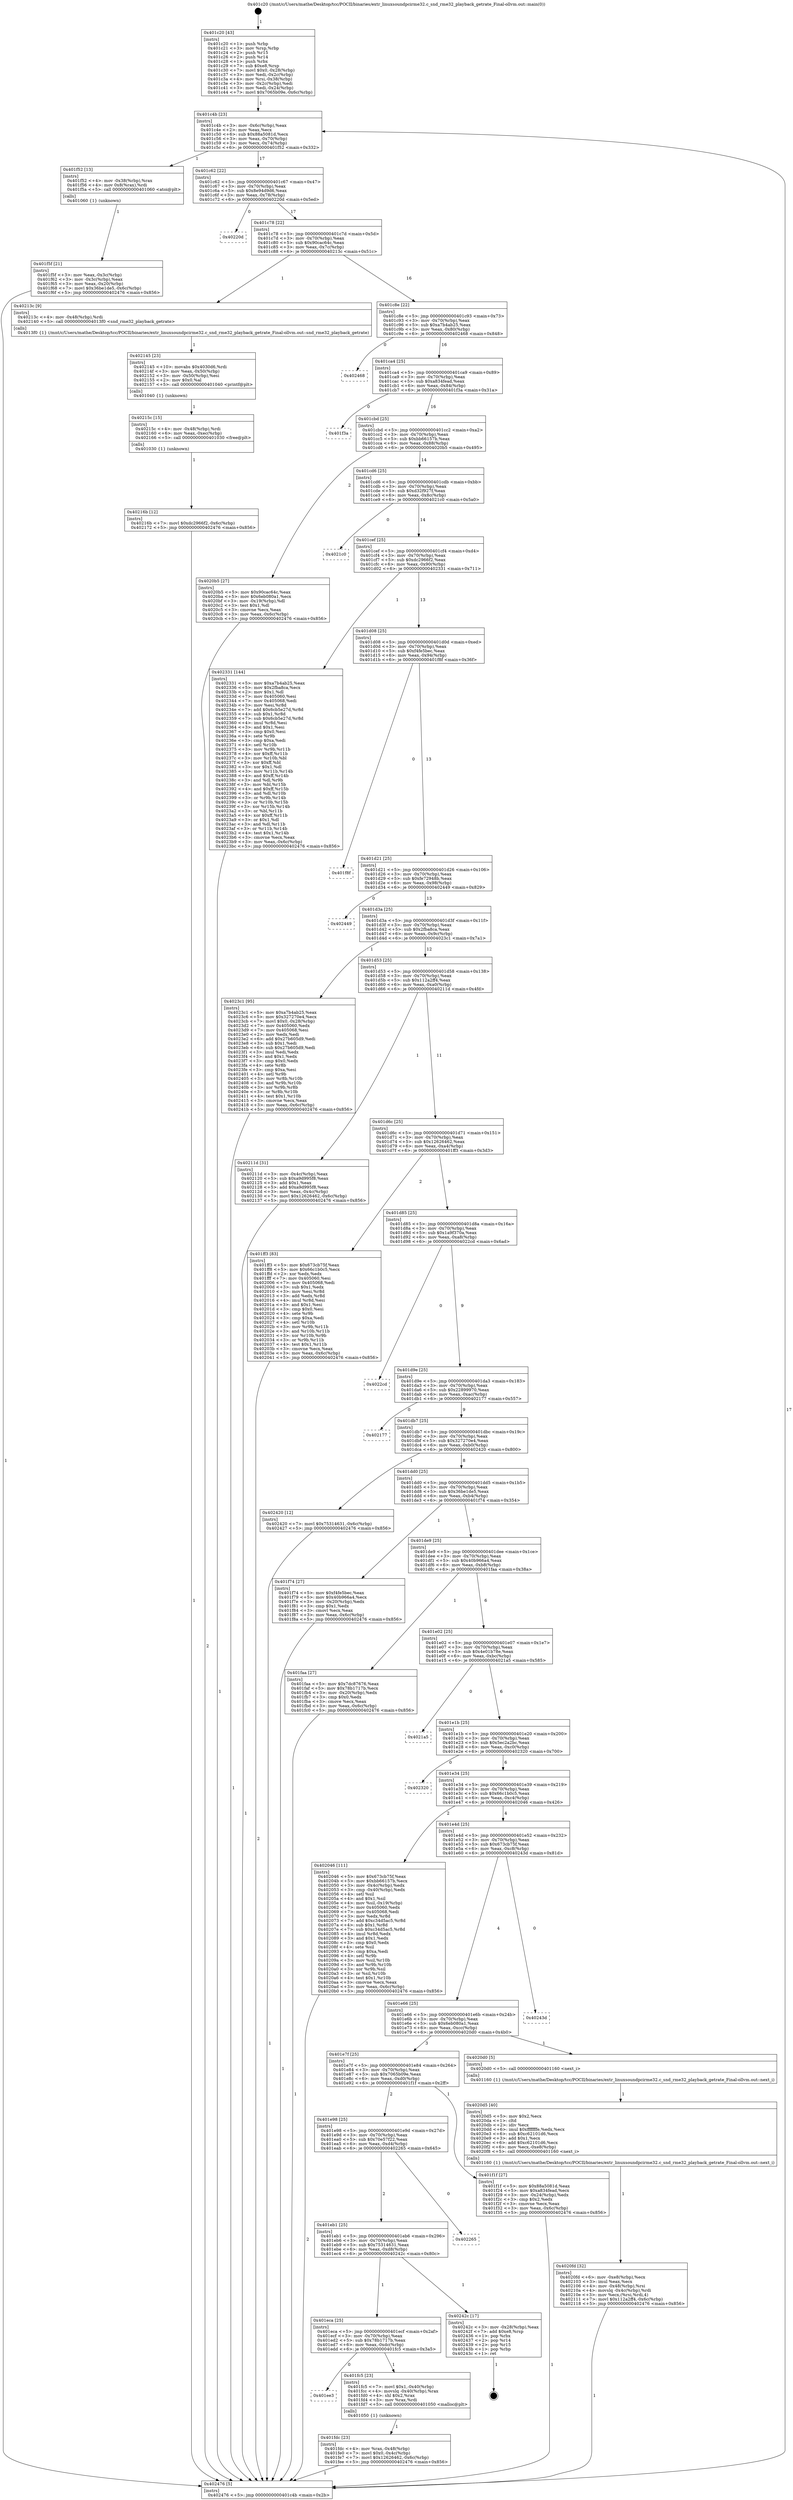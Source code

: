 digraph "0x401c20" {
  label = "0x401c20 (/mnt/c/Users/mathe/Desktop/tcc/POCII/binaries/extr_linuxsoundpcirme32.c_snd_rme32_playback_getrate_Final-ollvm.out::main(0))"
  labelloc = "t"
  node[shape=record]

  Entry [label="",width=0.3,height=0.3,shape=circle,fillcolor=black,style=filled]
  "0x401c4b" [label="{
     0x401c4b [23]\l
     | [instrs]\l
     &nbsp;&nbsp;0x401c4b \<+3\>: mov -0x6c(%rbp),%eax\l
     &nbsp;&nbsp;0x401c4e \<+2\>: mov %eax,%ecx\l
     &nbsp;&nbsp;0x401c50 \<+6\>: sub $0x88a5081d,%ecx\l
     &nbsp;&nbsp;0x401c56 \<+3\>: mov %eax,-0x70(%rbp)\l
     &nbsp;&nbsp;0x401c59 \<+3\>: mov %ecx,-0x74(%rbp)\l
     &nbsp;&nbsp;0x401c5c \<+6\>: je 0000000000401f52 \<main+0x332\>\l
  }"]
  "0x401f52" [label="{
     0x401f52 [13]\l
     | [instrs]\l
     &nbsp;&nbsp;0x401f52 \<+4\>: mov -0x38(%rbp),%rax\l
     &nbsp;&nbsp;0x401f56 \<+4\>: mov 0x8(%rax),%rdi\l
     &nbsp;&nbsp;0x401f5a \<+5\>: call 0000000000401060 \<atoi@plt\>\l
     | [calls]\l
     &nbsp;&nbsp;0x401060 \{1\} (unknown)\l
  }"]
  "0x401c62" [label="{
     0x401c62 [22]\l
     | [instrs]\l
     &nbsp;&nbsp;0x401c62 \<+5\>: jmp 0000000000401c67 \<main+0x47\>\l
     &nbsp;&nbsp;0x401c67 \<+3\>: mov -0x70(%rbp),%eax\l
     &nbsp;&nbsp;0x401c6a \<+5\>: sub $0x8e94d9d6,%eax\l
     &nbsp;&nbsp;0x401c6f \<+3\>: mov %eax,-0x78(%rbp)\l
     &nbsp;&nbsp;0x401c72 \<+6\>: je 000000000040220d \<main+0x5ed\>\l
  }"]
  Exit [label="",width=0.3,height=0.3,shape=circle,fillcolor=black,style=filled,peripheries=2]
  "0x40220d" [label="{
     0x40220d\l
  }", style=dashed]
  "0x401c78" [label="{
     0x401c78 [22]\l
     | [instrs]\l
     &nbsp;&nbsp;0x401c78 \<+5\>: jmp 0000000000401c7d \<main+0x5d\>\l
     &nbsp;&nbsp;0x401c7d \<+3\>: mov -0x70(%rbp),%eax\l
     &nbsp;&nbsp;0x401c80 \<+5\>: sub $0x90cac64c,%eax\l
     &nbsp;&nbsp;0x401c85 \<+3\>: mov %eax,-0x7c(%rbp)\l
     &nbsp;&nbsp;0x401c88 \<+6\>: je 000000000040213c \<main+0x51c\>\l
  }"]
  "0x40216b" [label="{
     0x40216b [12]\l
     | [instrs]\l
     &nbsp;&nbsp;0x40216b \<+7\>: movl $0xdc2966f2,-0x6c(%rbp)\l
     &nbsp;&nbsp;0x402172 \<+5\>: jmp 0000000000402476 \<main+0x856\>\l
  }"]
  "0x40213c" [label="{
     0x40213c [9]\l
     | [instrs]\l
     &nbsp;&nbsp;0x40213c \<+4\>: mov -0x48(%rbp),%rdi\l
     &nbsp;&nbsp;0x402140 \<+5\>: call 00000000004013f0 \<snd_rme32_playback_getrate\>\l
     | [calls]\l
     &nbsp;&nbsp;0x4013f0 \{1\} (/mnt/c/Users/mathe/Desktop/tcc/POCII/binaries/extr_linuxsoundpcirme32.c_snd_rme32_playback_getrate_Final-ollvm.out::snd_rme32_playback_getrate)\l
  }"]
  "0x401c8e" [label="{
     0x401c8e [22]\l
     | [instrs]\l
     &nbsp;&nbsp;0x401c8e \<+5\>: jmp 0000000000401c93 \<main+0x73\>\l
     &nbsp;&nbsp;0x401c93 \<+3\>: mov -0x70(%rbp),%eax\l
     &nbsp;&nbsp;0x401c96 \<+5\>: sub $0xa7b4ab25,%eax\l
     &nbsp;&nbsp;0x401c9b \<+3\>: mov %eax,-0x80(%rbp)\l
     &nbsp;&nbsp;0x401c9e \<+6\>: je 0000000000402468 \<main+0x848\>\l
  }"]
  "0x40215c" [label="{
     0x40215c [15]\l
     | [instrs]\l
     &nbsp;&nbsp;0x40215c \<+4\>: mov -0x48(%rbp),%rdi\l
     &nbsp;&nbsp;0x402160 \<+6\>: mov %eax,-0xec(%rbp)\l
     &nbsp;&nbsp;0x402166 \<+5\>: call 0000000000401030 \<free@plt\>\l
     | [calls]\l
     &nbsp;&nbsp;0x401030 \{1\} (unknown)\l
  }"]
  "0x402468" [label="{
     0x402468\l
  }", style=dashed]
  "0x401ca4" [label="{
     0x401ca4 [25]\l
     | [instrs]\l
     &nbsp;&nbsp;0x401ca4 \<+5\>: jmp 0000000000401ca9 \<main+0x89\>\l
     &nbsp;&nbsp;0x401ca9 \<+3\>: mov -0x70(%rbp),%eax\l
     &nbsp;&nbsp;0x401cac \<+5\>: sub $0xa834fead,%eax\l
     &nbsp;&nbsp;0x401cb1 \<+6\>: mov %eax,-0x84(%rbp)\l
     &nbsp;&nbsp;0x401cb7 \<+6\>: je 0000000000401f3a \<main+0x31a\>\l
  }"]
  "0x402145" [label="{
     0x402145 [23]\l
     | [instrs]\l
     &nbsp;&nbsp;0x402145 \<+10\>: movabs $0x4030d6,%rdi\l
     &nbsp;&nbsp;0x40214f \<+3\>: mov %eax,-0x50(%rbp)\l
     &nbsp;&nbsp;0x402152 \<+3\>: mov -0x50(%rbp),%esi\l
     &nbsp;&nbsp;0x402155 \<+2\>: mov $0x0,%al\l
     &nbsp;&nbsp;0x402157 \<+5\>: call 0000000000401040 \<printf@plt\>\l
     | [calls]\l
     &nbsp;&nbsp;0x401040 \{1\} (unknown)\l
  }"]
  "0x401f3a" [label="{
     0x401f3a\l
  }", style=dashed]
  "0x401cbd" [label="{
     0x401cbd [25]\l
     | [instrs]\l
     &nbsp;&nbsp;0x401cbd \<+5\>: jmp 0000000000401cc2 \<main+0xa2\>\l
     &nbsp;&nbsp;0x401cc2 \<+3\>: mov -0x70(%rbp),%eax\l
     &nbsp;&nbsp;0x401cc5 \<+5\>: sub $0xbb66157b,%eax\l
     &nbsp;&nbsp;0x401cca \<+6\>: mov %eax,-0x88(%rbp)\l
     &nbsp;&nbsp;0x401cd0 \<+6\>: je 00000000004020b5 \<main+0x495\>\l
  }"]
  "0x4020fd" [label="{
     0x4020fd [32]\l
     | [instrs]\l
     &nbsp;&nbsp;0x4020fd \<+6\>: mov -0xe8(%rbp),%ecx\l
     &nbsp;&nbsp;0x402103 \<+3\>: imul %eax,%ecx\l
     &nbsp;&nbsp;0x402106 \<+4\>: mov -0x48(%rbp),%rsi\l
     &nbsp;&nbsp;0x40210a \<+4\>: movslq -0x4c(%rbp),%rdi\l
     &nbsp;&nbsp;0x40210e \<+3\>: mov %ecx,(%rsi,%rdi,4)\l
     &nbsp;&nbsp;0x402111 \<+7\>: movl $0x112a2ff4,-0x6c(%rbp)\l
     &nbsp;&nbsp;0x402118 \<+5\>: jmp 0000000000402476 \<main+0x856\>\l
  }"]
  "0x4020b5" [label="{
     0x4020b5 [27]\l
     | [instrs]\l
     &nbsp;&nbsp;0x4020b5 \<+5\>: mov $0x90cac64c,%eax\l
     &nbsp;&nbsp;0x4020ba \<+5\>: mov $0x6eb080a1,%ecx\l
     &nbsp;&nbsp;0x4020bf \<+3\>: mov -0x19(%rbp),%dl\l
     &nbsp;&nbsp;0x4020c2 \<+3\>: test $0x1,%dl\l
     &nbsp;&nbsp;0x4020c5 \<+3\>: cmovne %ecx,%eax\l
     &nbsp;&nbsp;0x4020c8 \<+3\>: mov %eax,-0x6c(%rbp)\l
     &nbsp;&nbsp;0x4020cb \<+5\>: jmp 0000000000402476 \<main+0x856\>\l
  }"]
  "0x401cd6" [label="{
     0x401cd6 [25]\l
     | [instrs]\l
     &nbsp;&nbsp;0x401cd6 \<+5\>: jmp 0000000000401cdb \<main+0xbb\>\l
     &nbsp;&nbsp;0x401cdb \<+3\>: mov -0x70(%rbp),%eax\l
     &nbsp;&nbsp;0x401cde \<+5\>: sub $0xd32f927f,%eax\l
     &nbsp;&nbsp;0x401ce3 \<+6\>: mov %eax,-0x8c(%rbp)\l
     &nbsp;&nbsp;0x401ce9 \<+6\>: je 00000000004021c0 \<main+0x5a0\>\l
  }"]
  "0x4020d5" [label="{
     0x4020d5 [40]\l
     | [instrs]\l
     &nbsp;&nbsp;0x4020d5 \<+5\>: mov $0x2,%ecx\l
     &nbsp;&nbsp;0x4020da \<+1\>: cltd\l
     &nbsp;&nbsp;0x4020db \<+2\>: idiv %ecx\l
     &nbsp;&nbsp;0x4020dd \<+6\>: imul $0xfffffffe,%edx,%ecx\l
     &nbsp;&nbsp;0x4020e3 \<+6\>: sub $0xc62101d6,%ecx\l
     &nbsp;&nbsp;0x4020e9 \<+3\>: add $0x1,%ecx\l
     &nbsp;&nbsp;0x4020ec \<+6\>: add $0xc62101d6,%ecx\l
     &nbsp;&nbsp;0x4020f2 \<+6\>: mov %ecx,-0xe8(%rbp)\l
     &nbsp;&nbsp;0x4020f8 \<+5\>: call 0000000000401160 \<next_i\>\l
     | [calls]\l
     &nbsp;&nbsp;0x401160 \{1\} (/mnt/c/Users/mathe/Desktop/tcc/POCII/binaries/extr_linuxsoundpcirme32.c_snd_rme32_playback_getrate_Final-ollvm.out::next_i)\l
  }"]
  "0x4021c0" [label="{
     0x4021c0\l
  }", style=dashed]
  "0x401cef" [label="{
     0x401cef [25]\l
     | [instrs]\l
     &nbsp;&nbsp;0x401cef \<+5\>: jmp 0000000000401cf4 \<main+0xd4\>\l
     &nbsp;&nbsp;0x401cf4 \<+3\>: mov -0x70(%rbp),%eax\l
     &nbsp;&nbsp;0x401cf7 \<+5\>: sub $0xdc2966f2,%eax\l
     &nbsp;&nbsp;0x401cfc \<+6\>: mov %eax,-0x90(%rbp)\l
     &nbsp;&nbsp;0x401d02 \<+6\>: je 0000000000402331 \<main+0x711\>\l
  }"]
  "0x401fdc" [label="{
     0x401fdc [23]\l
     | [instrs]\l
     &nbsp;&nbsp;0x401fdc \<+4\>: mov %rax,-0x48(%rbp)\l
     &nbsp;&nbsp;0x401fe0 \<+7\>: movl $0x0,-0x4c(%rbp)\l
     &nbsp;&nbsp;0x401fe7 \<+7\>: movl $0x12626462,-0x6c(%rbp)\l
     &nbsp;&nbsp;0x401fee \<+5\>: jmp 0000000000402476 \<main+0x856\>\l
  }"]
  "0x402331" [label="{
     0x402331 [144]\l
     | [instrs]\l
     &nbsp;&nbsp;0x402331 \<+5\>: mov $0xa7b4ab25,%eax\l
     &nbsp;&nbsp;0x402336 \<+5\>: mov $0x2fba8ca,%ecx\l
     &nbsp;&nbsp;0x40233b \<+2\>: mov $0x1,%dl\l
     &nbsp;&nbsp;0x40233d \<+7\>: mov 0x405060,%esi\l
     &nbsp;&nbsp;0x402344 \<+7\>: mov 0x405068,%edi\l
     &nbsp;&nbsp;0x40234b \<+3\>: mov %esi,%r8d\l
     &nbsp;&nbsp;0x40234e \<+7\>: add $0x6cb5e27d,%r8d\l
     &nbsp;&nbsp;0x402355 \<+4\>: sub $0x1,%r8d\l
     &nbsp;&nbsp;0x402359 \<+7\>: sub $0x6cb5e27d,%r8d\l
     &nbsp;&nbsp;0x402360 \<+4\>: imul %r8d,%esi\l
     &nbsp;&nbsp;0x402364 \<+3\>: and $0x1,%esi\l
     &nbsp;&nbsp;0x402367 \<+3\>: cmp $0x0,%esi\l
     &nbsp;&nbsp;0x40236a \<+4\>: sete %r9b\l
     &nbsp;&nbsp;0x40236e \<+3\>: cmp $0xa,%edi\l
     &nbsp;&nbsp;0x402371 \<+4\>: setl %r10b\l
     &nbsp;&nbsp;0x402375 \<+3\>: mov %r9b,%r11b\l
     &nbsp;&nbsp;0x402378 \<+4\>: xor $0xff,%r11b\l
     &nbsp;&nbsp;0x40237c \<+3\>: mov %r10b,%bl\l
     &nbsp;&nbsp;0x40237f \<+3\>: xor $0xff,%bl\l
     &nbsp;&nbsp;0x402382 \<+3\>: xor $0x1,%dl\l
     &nbsp;&nbsp;0x402385 \<+3\>: mov %r11b,%r14b\l
     &nbsp;&nbsp;0x402388 \<+4\>: and $0xff,%r14b\l
     &nbsp;&nbsp;0x40238c \<+3\>: and %dl,%r9b\l
     &nbsp;&nbsp;0x40238f \<+3\>: mov %bl,%r15b\l
     &nbsp;&nbsp;0x402392 \<+4\>: and $0xff,%r15b\l
     &nbsp;&nbsp;0x402396 \<+3\>: and %dl,%r10b\l
     &nbsp;&nbsp;0x402399 \<+3\>: or %r9b,%r14b\l
     &nbsp;&nbsp;0x40239c \<+3\>: or %r10b,%r15b\l
     &nbsp;&nbsp;0x40239f \<+3\>: xor %r15b,%r14b\l
     &nbsp;&nbsp;0x4023a2 \<+3\>: or %bl,%r11b\l
     &nbsp;&nbsp;0x4023a5 \<+4\>: xor $0xff,%r11b\l
     &nbsp;&nbsp;0x4023a9 \<+3\>: or $0x1,%dl\l
     &nbsp;&nbsp;0x4023ac \<+3\>: and %dl,%r11b\l
     &nbsp;&nbsp;0x4023af \<+3\>: or %r11b,%r14b\l
     &nbsp;&nbsp;0x4023b2 \<+4\>: test $0x1,%r14b\l
     &nbsp;&nbsp;0x4023b6 \<+3\>: cmovne %ecx,%eax\l
     &nbsp;&nbsp;0x4023b9 \<+3\>: mov %eax,-0x6c(%rbp)\l
     &nbsp;&nbsp;0x4023bc \<+5\>: jmp 0000000000402476 \<main+0x856\>\l
  }"]
  "0x401d08" [label="{
     0x401d08 [25]\l
     | [instrs]\l
     &nbsp;&nbsp;0x401d08 \<+5\>: jmp 0000000000401d0d \<main+0xed\>\l
     &nbsp;&nbsp;0x401d0d \<+3\>: mov -0x70(%rbp),%eax\l
     &nbsp;&nbsp;0x401d10 \<+5\>: sub $0xf4fe5bec,%eax\l
     &nbsp;&nbsp;0x401d15 \<+6\>: mov %eax,-0x94(%rbp)\l
     &nbsp;&nbsp;0x401d1b \<+6\>: je 0000000000401f8f \<main+0x36f\>\l
  }"]
  "0x401ee3" [label="{
     0x401ee3\l
  }", style=dashed]
  "0x401f8f" [label="{
     0x401f8f\l
  }", style=dashed]
  "0x401d21" [label="{
     0x401d21 [25]\l
     | [instrs]\l
     &nbsp;&nbsp;0x401d21 \<+5\>: jmp 0000000000401d26 \<main+0x106\>\l
     &nbsp;&nbsp;0x401d26 \<+3\>: mov -0x70(%rbp),%eax\l
     &nbsp;&nbsp;0x401d29 \<+5\>: sub $0xfe72948b,%eax\l
     &nbsp;&nbsp;0x401d2e \<+6\>: mov %eax,-0x98(%rbp)\l
     &nbsp;&nbsp;0x401d34 \<+6\>: je 0000000000402449 \<main+0x829\>\l
  }"]
  "0x401fc5" [label="{
     0x401fc5 [23]\l
     | [instrs]\l
     &nbsp;&nbsp;0x401fc5 \<+7\>: movl $0x1,-0x40(%rbp)\l
     &nbsp;&nbsp;0x401fcc \<+4\>: movslq -0x40(%rbp),%rax\l
     &nbsp;&nbsp;0x401fd0 \<+4\>: shl $0x2,%rax\l
     &nbsp;&nbsp;0x401fd4 \<+3\>: mov %rax,%rdi\l
     &nbsp;&nbsp;0x401fd7 \<+5\>: call 0000000000401050 \<malloc@plt\>\l
     | [calls]\l
     &nbsp;&nbsp;0x401050 \{1\} (unknown)\l
  }"]
  "0x402449" [label="{
     0x402449\l
  }", style=dashed]
  "0x401d3a" [label="{
     0x401d3a [25]\l
     | [instrs]\l
     &nbsp;&nbsp;0x401d3a \<+5\>: jmp 0000000000401d3f \<main+0x11f\>\l
     &nbsp;&nbsp;0x401d3f \<+3\>: mov -0x70(%rbp),%eax\l
     &nbsp;&nbsp;0x401d42 \<+5\>: sub $0x2fba8ca,%eax\l
     &nbsp;&nbsp;0x401d47 \<+6\>: mov %eax,-0x9c(%rbp)\l
     &nbsp;&nbsp;0x401d4d \<+6\>: je 00000000004023c1 \<main+0x7a1\>\l
  }"]
  "0x401eca" [label="{
     0x401eca [25]\l
     | [instrs]\l
     &nbsp;&nbsp;0x401eca \<+5\>: jmp 0000000000401ecf \<main+0x2af\>\l
     &nbsp;&nbsp;0x401ecf \<+3\>: mov -0x70(%rbp),%eax\l
     &nbsp;&nbsp;0x401ed2 \<+5\>: sub $0x78b1717b,%eax\l
     &nbsp;&nbsp;0x401ed7 \<+6\>: mov %eax,-0xdc(%rbp)\l
     &nbsp;&nbsp;0x401edd \<+6\>: je 0000000000401fc5 \<main+0x3a5\>\l
  }"]
  "0x4023c1" [label="{
     0x4023c1 [95]\l
     | [instrs]\l
     &nbsp;&nbsp;0x4023c1 \<+5\>: mov $0xa7b4ab25,%eax\l
     &nbsp;&nbsp;0x4023c6 \<+5\>: mov $0x327270e4,%ecx\l
     &nbsp;&nbsp;0x4023cb \<+7\>: movl $0x0,-0x28(%rbp)\l
     &nbsp;&nbsp;0x4023d2 \<+7\>: mov 0x405060,%edx\l
     &nbsp;&nbsp;0x4023d9 \<+7\>: mov 0x405068,%esi\l
     &nbsp;&nbsp;0x4023e0 \<+2\>: mov %edx,%edi\l
     &nbsp;&nbsp;0x4023e2 \<+6\>: add $0x27b605d9,%edi\l
     &nbsp;&nbsp;0x4023e8 \<+3\>: sub $0x1,%edi\l
     &nbsp;&nbsp;0x4023eb \<+6\>: sub $0x27b605d9,%edi\l
     &nbsp;&nbsp;0x4023f1 \<+3\>: imul %edi,%edx\l
     &nbsp;&nbsp;0x4023f4 \<+3\>: and $0x1,%edx\l
     &nbsp;&nbsp;0x4023f7 \<+3\>: cmp $0x0,%edx\l
     &nbsp;&nbsp;0x4023fa \<+4\>: sete %r8b\l
     &nbsp;&nbsp;0x4023fe \<+3\>: cmp $0xa,%esi\l
     &nbsp;&nbsp;0x402401 \<+4\>: setl %r9b\l
     &nbsp;&nbsp;0x402405 \<+3\>: mov %r8b,%r10b\l
     &nbsp;&nbsp;0x402408 \<+3\>: and %r9b,%r10b\l
     &nbsp;&nbsp;0x40240b \<+3\>: xor %r9b,%r8b\l
     &nbsp;&nbsp;0x40240e \<+3\>: or %r8b,%r10b\l
     &nbsp;&nbsp;0x402411 \<+4\>: test $0x1,%r10b\l
     &nbsp;&nbsp;0x402415 \<+3\>: cmovne %ecx,%eax\l
     &nbsp;&nbsp;0x402418 \<+3\>: mov %eax,-0x6c(%rbp)\l
     &nbsp;&nbsp;0x40241b \<+5\>: jmp 0000000000402476 \<main+0x856\>\l
  }"]
  "0x401d53" [label="{
     0x401d53 [25]\l
     | [instrs]\l
     &nbsp;&nbsp;0x401d53 \<+5\>: jmp 0000000000401d58 \<main+0x138\>\l
     &nbsp;&nbsp;0x401d58 \<+3\>: mov -0x70(%rbp),%eax\l
     &nbsp;&nbsp;0x401d5b \<+5\>: sub $0x112a2ff4,%eax\l
     &nbsp;&nbsp;0x401d60 \<+6\>: mov %eax,-0xa0(%rbp)\l
     &nbsp;&nbsp;0x401d66 \<+6\>: je 000000000040211d \<main+0x4fd\>\l
  }"]
  "0x40242c" [label="{
     0x40242c [17]\l
     | [instrs]\l
     &nbsp;&nbsp;0x40242c \<+3\>: mov -0x28(%rbp),%eax\l
     &nbsp;&nbsp;0x40242f \<+7\>: add $0xe8,%rsp\l
     &nbsp;&nbsp;0x402436 \<+1\>: pop %rbx\l
     &nbsp;&nbsp;0x402437 \<+2\>: pop %r14\l
     &nbsp;&nbsp;0x402439 \<+2\>: pop %r15\l
     &nbsp;&nbsp;0x40243b \<+1\>: pop %rbp\l
     &nbsp;&nbsp;0x40243c \<+1\>: ret\l
  }"]
  "0x40211d" [label="{
     0x40211d [31]\l
     | [instrs]\l
     &nbsp;&nbsp;0x40211d \<+3\>: mov -0x4c(%rbp),%eax\l
     &nbsp;&nbsp;0x402120 \<+5\>: sub $0xa9d995f8,%eax\l
     &nbsp;&nbsp;0x402125 \<+3\>: add $0x1,%eax\l
     &nbsp;&nbsp;0x402128 \<+5\>: add $0xa9d995f8,%eax\l
     &nbsp;&nbsp;0x40212d \<+3\>: mov %eax,-0x4c(%rbp)\l
     &nbsp;&nbsp;0x402130 \<+7\>: movl $0x12626462,-0x6c(%rbp)\l
     &nbsp;&nbsp;0x402137 \<+5\>: jmp 0000000000402476 \<main+0x856\>\l
  }"]
  "0x401d6c" [label="{
     0x401d6c [25]\l
     | [instrs]\l
     &nbsp;&nbsp;0x401d6c \<+5\>: jmp 0000000000401d71 \<main+0x151\>\l
     &nbsp;&nbsp;0x401d71 \<+3\>: mov -0x70(%rbp),%eax\l
     &nbsp;&nbsp;0x401d74 \<+5\>: sub $0x12626462,%eax\l
     &nbsp;&nbsp;0x401d79 \<+6\>: mov %eax,-0xa4(%rbp)\l
     &nbsp;&nbsp;0x401d7f \<+6\>: je 0000000000401ff3 \<main+0x3d3\>\l
  }"]
  "0x401eb1" [label="{
     0x401eb1 [25]\l
     | [instrs]\l
     &nbsp;&nbsp;0x401eb1 \<+5\>: jmp 0000000000401eb6 \<main+0x296\>\l
     &nbsp;&nbsp;0x401eb6 \<+3\>: mov -0x70(%rbp),%eax\l
     &nbsp;&nbsp;0x401eb9 \<+5\>: sub $0x75314631,%eax\l
     &nbsp;&nbsp;0x401ebe \<+6\>: mov %eax,-0xd8(%rbp)\l
     &nbsp;&nbsp;0x401ec4 \<+6\>: je 000000000040242c \<main+0x80c\>\l
  }"]
  "0x401ff3" [label="{
     0x401ff3 [83]\l
     | [instrs]\l
     &nbsp;&nbsp;0x401ff3 \<+5\>: mov $0x673cb75f,%eax\l
     &nbsp;&nbsp;0x401ff8 \<+5\>: mov $0x66c1b0c5,%ecx\l
     &nbsp;&nbsp;0x401ffd \<+2\>: xor %edx,%edx\l
     &nbsp;&nbsp;0x401fff \<+7\>: mov 0x405060,%esi\l
     &nbsp;&nbsp;0x402006 \<+7\>: mov 0x405068,%edi\l
     &nbsp;&nbsp;0x40200d \<+3\>: sub $0x1,%edx\l
     &nbsp;&nbsp;0x402010 \<+3\>: mov %esi,%r8d\l
     &nbsp;&nbsp;0x402013 \<+3\>: add %edx,%r8d\l
     &nbsp;&nbsp;0x402016 \<+4\>: imul %r8d,%esi\l
     &nbsp;&nbsp;0x40201a \<+3\>: and $0x1,%esi\l
     &nbsp;&nbsp;0x40201d \<+3\>: cmp $0x0,%esi\l
     &nbsp;&nbsp;0x402020 \<+4\>: sete %r9b\l
     &nbsp;&nbsp;0x402024 \<+3\>: cmp $0xa,%edi\l
     &nbsp;&nbsp;0x402027 \<+4\>: setl %r10b\l
     &nbsp;&nbsp;0x40202b \<+3\>: mov %r9b,%r11b\l
     &nbsp;&nbsp;0x40202e \<+3\>: and %r10b,%r11b\l
     &nbsp;&nbsp;0x402031 \<+3\>: xor %r10b,%r9b\l
     &nbsp;&nbsp;0x402034 \<+3\>: or %r9b,%r11b\l
     &nbsp;&nbsp;0x402037 \<+4\>: test $0x1,%r11b\l
     &nbsp;&nbsp;0x40203b \<+3\>: cmovne %ecx,%eax\l
     &nbsp;&nbsp;0x40203e \<+3\>: mov %eax,-0x6c(%rbp)\l
     &nbsp;&nbsp;0x402041 \<+5\>: jmp 0000000000402476 \<main+0x856\>\l
  }"]
  "0x401d85" [label="{
     0x401d85 [25]\l
     | [instrs]\l
     &nbsp;&nbsp;0x401d85 \<+5\>: jmp 0000000000401d8a \<main+0x16a\>\l
     &nbsp;&nbsp;0x401d8a \<+3\>: mov -0x70(%rbp),%eax\l
     &nbsp;&nbsp;0x401d8d \<+5\>: sub $0x1a9f370a,%eax\l
     &nbsp;&nbsp;0x401d92 \<+6\>: mov %eax,-0xa8(%rbp)\l
     &nbsp;&nbsp;0x401d98 \<+6\>: je 00000000004022cd \<main+0x6ad\>\l
  }"]
  "0x402265" [label="{
     0x402265\l
  }", style=dashed]
  "0x4022cd" [label="{
     0x4022cd\l
  }", style=dashed]
  "0x401d9e" [label="{
     0x401d9e [25]\l
     | [instrs]\l
     &nbsp;&nbsp;0x401d9e \<+5\>: jmp 0000000000401da3 \<main+0x183\>\l
     &nbsp;&nbsp;0x401da3 \<+3\>: mov -0x70(%rbp),%eax\l
     &nbsp;&nbsp;0x401da6 \<+5\>: sub $0x22899970,%eax\l
     &nbsp;&nbsp;0x401dab \<+6\>: mov %eax,-0xac(%rbp)\l
     &nbsp;&nbsp;0x401db1 \<+6\>: je 0000000000402177 \<main+0x557\>\l
  }"]
  "0x401f5f" [label="{
     0x401f5f [21]\l
     | [instrs]\l
     &nbsp;&nbsp;0x401f5f \<+3\>: mov %eax,-0x3c(%rbp)\l
     &nbsp;&nbsp;0x401f62 \<+3\>: mov -0x3c(%rbp),%eax\l
     &nbsp;&nbsp;0x401f65 \<+3\>: mov %eax,-0x20(%rbp)\l
     &nbsp;&nbsp;0x401f68 \<+7\>: movl $0x36be1de5,-0x6c(%rbp)\l
     &nbsp;&nbsp;0x401f6f \<+5\>: jmp 0000000000402476 \<main+0x856\>\l
  }"]
  "0x402177" [label="{
     0x402177\l
  }", style=dashed]
  "0x401db7" [label="{
     0x401db7 [25]\l
     | [instrs]\l
     &nbsp;&nbsp;0x401db7 \<+5\>: jmp 0000000000401dbc \<main+0x19c\>\l
     &nbsp;&nbsp;0x401dbc \<+3\>: mov -0x70(%rbp),%eax\l
     &nbsp;&nbsp;0x401dbf \<+5\>: sub $0x327270e4,%eax\l
     &nbsp;&nbsp;0x401dc4 \<+6\>: mov %eax,-0xb0(%rbp)\l
     &nbsp;&nbsp;0x401dca \<+6\>: je 0000000000402420 \<main+0x800\>\l
  }"]
  "0x401c20" [label="{
     0x401c20 [43]\l
     | [instrs]\l
     &nbsp;&nbsp;0x401c20 \<+1\>: push %rbp\l
     &nbsp;&nbsp;0x401c21 \<+3\>: mov %rsp,%rbp\l
     &nbsp;&nbsp;0x401c24 \<+2\>: push %r15\l
     &nbsp;&nbsp;0x401c26 \<+2\>: push %r14\l
     &nbsp;&nbsp;0x401c28 \<+1\>: push %rbx\l
     &nbsp;&nbsp;0x401c29 \<+7\>: sub $0xe8,%rsp\l
     &nbsp;&nbsp;0x401c30 \<+7\>: movl $0x0,-0x28(%rbp)\l
     &nbsp;&nbsp;0x401c37 \<+3\>: mov %edi,-0x2c(%rbp)\l
     &nbsp;&nbsp;0x401c3a \<+4\>: mov %rsi,-0x38(%rbp)\l
     &nbsp;&nbsp;0x401c3e \<+3\>: mov -0x2c(%rbp),%edi\l
     &nbsp;&nbsp;0x401c41 \<+3\>: mov %edi,-0x24(%rbp)\l
     &nbsp;&nbsp;0x401c44 \<+7\>: movl $0x7065b09e,-0x6c(%rbp)\l
  }"]
  "0x402420" [label="{
     0x402420 [12]\l
     | [instrs]\l
     &nbsp;&nbsp;0x402420 \<+7\>: movl $0x75314631,-0x6c(%rbp)\l
     &nbsp;&nbsp;0x402427 \<+5\>: jmp 0000000000402476 \<main+0x856\>\l
  }"]
  "0x401dd0" [label="{
     0x401dd0 [25]\l
     | [instrs]\l
     &nbsp;&nbsp;0x401dd0 \<+5\>: jmp 0000000000401dd5 \<main+0x1b5\>\l
     &nbsp;&nbsp;0x401dd5 \<+3\>: mov -0x70(%rbp),%eax\l
     &nbsp;&nbsp;0x401dd8 \<+5\>: sub $0x36be1de5,%eax\l
     &nbsp;&nbsp;0x401ddd \<+6\>: mov %eax,-0xb4(%rbp)\l
     &nbsp;&nbsp;0x401de3 \<+6\>: je 0000000000401f74 \<main+0x354\>\l
  }"]
  "0x402476" [label="{
     0x402476 [5]\l
     | [instrs]\l
     &nbsp;&nbsp;0x402476 \<+5\>: jmp 0000000000401c4b \<main+0x2b\>\l
  }"]
  "0x401f74" [label="{
     0x401f74 [27]\l
     | [instrs]\l
     &nbsp;&nbsp;0x401f74 \<+5\>: mov $0xf4fe5bec,%eax\l
     &nbsp;&nbsp;0x401f79 \<+5\>: mov $0x40b966a4,%ecx\l
     &nbsp;&nbsp;0x401f7e \<+3\>: mov -0x20(%rbp),%edx\l
     &nbsp;&nbsp;0x401f81 \<+3\>: cmp $0x1,%edx\l
     &nbsp;&nbsp;0x401f84 \<+3\>: cmovl %ecx,%eax\l
     &nbsp;&nbsp;0x401f87 \<+3\>: mov %eax,-0x6c(%rbp)\l
     &nbsp;&nbsp;0x401f8a \<+5\>: jmp 0000000000402476 \<main+0x856\>\l
  }"]
  "0x401de9" [label="{
     0x401de9 [25]\l
     | [instrs]\l
     &nbsp;&nbsp;0x401de9 \<+5\>: jmp 0000000000401dee \<main+0x1ce\>\l
     &nbsp;&nbsp;0x401dee \<+3\>: mov -0x70(%rbp),%eax\l
     &nbsp;&nbsp;0x401df1 \<+5\>: sub $0x40b966a4,%eax\l
     &nbsp;&nbsp;0x401df6 \<+6\>: mov %eax,-0xb8(%rbp)\l
     &nbsp;&nbsp;0x401dfc \<+6\>: je 0000000000401faa \<main+0x38a\>\l
  }"]
  "0x401e98" [label="{
     0x401e98 [25]\l
     | [instrs]\l
     &nbsp;&nbsp;0x401e98 \<+5\>: jmp 0000000000401e9d \<main+0x27d\>\l
     &nbsp;&nbsp;0x401e9d \<+3\>: mov -0x70(%rbp),%eax\l
     &nbsp;&nbsp;0x401ea0 \<+5\>: sub $0x70e57f22,%eax\l
     &nbsp;&nbsp;0x401ea5 \<+6\>: mov %eax,-0xd4(%rbp)\l
     &nbsp;&nbsp;0x401eab \<+6\>: je 0000000000402265 \<main+0x645\>\l
  }"]
  "0x401faa" [label="{
     0x401faa [27]\l
     | [instrs]\l
     &nbsp;&nbsp;0x401faa \<+5\>: mov $0x7dc87676,%eax\l
     &nbsp;&nbsp;0x401faf \<+5\>: mov $0x78b1717b,%ecx\l
     &nbsp;&nbsp;0x401fb4 \<+3\>: mov -0x20(%rbp),%edx\l
     &nbsp;&nbsp;0x401fb7 \<+3\>: cmp $0x0,%edx\l
     &nbsp;&nbsp;0x401fba \<+3\>: cmove %ecx,%eax\l
     &nbsp;&nbsp;0x401fbd \<+3\>: mov %eax,-0x6c(%rbp)\l
     &nbsp;&nbsp;0x401fc0 \<+5\>: jmp 0000000000402476 \<main+0x856\>\l
  }"]
  "0x401e02" [label="{
     0x401e02 [25]\l
     | [instrs]\l
     &nbsp;&nbsp;0x401e02 \<+5\>: jmp 0000000000401e07 \<main+0x1e7\>\l
     &nbsp;&nbsp;0x401e07 \<+3\>: mov -0x70(%rbp),%eax\l
     &nbsp;&nbsp;0x401e0a \<+5\>: sub $0x4e01b78e,%eax\l
     &nbsp;&nbsp;0x401e0f \<+6\>: mov %eax,-0xbc(%rbp)\l
     &nbsp;&nbsp;0x401e15 \<+6\>: je 00000000004021a5 \<main+0x585\>\l
  }"]
  "0x401f1f" [label="{
     0x401f1f [27]\l
     | [instrs]\l
     &nbsp;&nbsp;0x401f1f \<+5\>: mov $0x88a5081d,%eax\l
     &nbsp;&nbsp;0x401f24 \<+5\>: mov $0xa834fead,%ecx\l
     &nbsp;&nbsp;0x401f29 \<+3\>: mov -0x24(%rbp),%edx\l
     &nbsp;&nbsp;0x401f2c \<+3\>: cmp $0x2,%edx\l
     &nbsp;&nbsp;0x401f2f \<+3\>: cmovne %ecx,%eax\l
     &nbsp;&nbsp;0x401f32 \<+3\>: mov %eax,-0x6c(%rbp)\l
     &nbsp;&nbsp;0x401f35 \<+5\>: jmp 0000000000402476 \<main+0x856\>\l
  }"]
  "0x4021a5" [label="{
     0x4021a5\l
  }", style=dashed]
  "0x401e1b" [label="{
     0x401e1b [25]\l
     | [instrs]\l
     &nbsp;&nbsp;0x401e1b \<+5\>: jmp 0000000000401e20 \<main+0x200\>\l
     &nbsp;&nbsp;0x401e20 \<+3\>: mov -0x70(%rbp),%eax\l
     &nbsp;&nbsp;0x401e23 \<+5\>: sub $0x5ec2a2bc,%eax\l
     &nbsp;&nbsp;0x401e28 \<+6\>: mov %eax,-0xc0(%rbp)\l
     &nbsp;&nbsp;0x401e2e \<+6\>: je 0000000000402320 \<main+0x700\>\l
  }"]
  "0x401e7f" [label="{
     0x401e7f [25]\l
     | [instrs]\l
     &nbsp;&nbsp;0x401e7f \<+5\>: jmp 0000000000401e84 \<main+0x264\>\l
     &nbsp;&nbsp;0x401e84 \<+3\>: mov -0x70(%rbp),%eax\l
     &nbsp;&nbsp;0x401e87 \<+5\>: sub $0x7065b09e,%eax\l
     &nbsp;&nbsp;0x401e8c \<+6\>: mov %eax,-0xd0(%rbp)\l
     &nbsp;&nbsp;0x401e92 \<+6\>: je 0000000000401f1f \<main+0x2ff\>\l
  }"]
  "0x402320" [label="{
     0x402320\l
  }", style=dashed]
  "0x401e34" [label="{
     0x401e34 [25]\l
     | [instrs]\l
     &nbsp;&nbsp;0x401e34 \<+5\>: jmp 0000000000401e39 \<main+0x219\>\l
     &nbsp;&nbsp;0x401e39 \<+3\>: mov -0x70(%rbp),%eax\l
     &nbsp;&nbsp;0x401e3c \<+5\>: sub $0x66c1b0c5,%eax\l
     &nbsp;&nbsp;0x401e41 \<+6\>: mov %eax,-0xc4(%rbp)\l
     &nbsp;&nbsp;0x401e47 \<+6\>: je 0000000000402046 \<main+0x426\>\l
  }"]
  "0x4020d0" [label="{
     0x4020d0 [5]\l
     | [instrs]\l
     &nbsp;&nbsp;0x4020d0 \<+5\>: call 0000000000401160 \<next_i\>\l
     | [calls]\l
     &nbsp;&nbsp;0x401160 \{1\} (/mnt/c/Users/mathe/Desktop/tcc/POCII/binaries/extr_linuxsoundpcirme32.c_snd_rme32_playback_getrate_Final-ollvm.out::next_i)\l
  }"]
  "0x402046" [label="{
     0x402046 [111]\l
     | [instrs]\l
     &nbsp;&nbsp;0x402046 \<+5\>: mov $0x673cb75f,%eax\l
     &nbsp;&nbsp;0x40204b \<+5\>: mov $0xbb66157b,%ecx\l
     &nbsp;&nbsp;0x402050 \<+3\>: mov -0x4c(%rbp),%edx\l
     &nbsp;&nbsp;0x402053 \<+3\>: cmp -0x40(%rbp),%edx\l
     &nbsp;&nbsp;0x402056 \<+4\>: setl %sil\l
     &nbsp;&nbsp;0x40205a \<+4\>: and $0x1,%sil\l
     &nbsp;&nbsp;0x40205e \<+4\>: mov %sil,-0x19(%rbp)\l
     &nbsp;&nbsp;0x402062 \<+7\>: mov 0x405060,%edx\l
     &nbsp;&nbsp;0x402069 \<+7\>: mov 0x405068,%edi\l
     &nbsp;&nbsp;0x402070 \<+3\>: mov %edx,%r8d\l
     &nbsp;&nbsp;0x402073 \<+7\>: add $0xc34d5ac5,%r8d\l
     &nbsp;&nbsp;0x40207a \<+4\>: sub $0x1,%r8d\l
     &nbsp;&nbsp;0x40207e \<+7\>: sub $0xc34d5ac5,%r8d\l
     &nbsp;&nbsp;0x402085 \<+4\>: imul %r8d,%edx\l
     &nbsp;&nbsp;0x402089 \<+3\>: and $0x1,%edx\l
     &nbsp;&nbsp;0x40208c \<+3\>: cmp $0x0,%edx\l
     &nbsp;&nbsp;0x40208f \<+4\>: sete %sil\l
     &nbsp;&nbsp;0x402093 \<+3\>: cmp $0xa,%edi\l
     &nbsp;&nbsp;0x402096 \<+4\>: setl %r9b\l
     &nbsp;&nbsp;0x40209a \<+3\>: mov %sil,%r10b\l
     &nbsp;&nbsp;0x40209d \<+3\>: and %r9b,%r10b\l
     &nbsp;&nbsp;0x4020a0 \<+3\>: xor %r9b,%sil\l
     &nbsp;&nbsp;0x4020a3 \<+3\>: or %sil,%r10b\l
     &nbsp;&nbsp;0x4020a6 \<+4\>: test $0x1,%r10b\l
     &nbsp;&nbsp;0x4020aa \<+3\>: cmovne %ecx,%eax\l
     &nbsp;&nbsp;0x4020ad \<+3\>: mov %eax,-0x6c(%rbp)\l
     &nbsp;&nbsp;0x4020b0 \<+5\>: jmp 0000000000402476 \<main+0x856\>\l
  }"]
  "0x401e4d" [label="{
     0x401e4d [25]\l
     | [instrs]\l
     &nbsp;&nbsp;0x401e4d \<+5\>: jmp 0000000000401e52 \<main+0x232\>\l
     &nbsp;&nbsp;0x401e52 \<+3\>: mov -0x70(%rbp),%eax\l
     &nbsp;&nbsp;0x401e55 \<+5\>: sub $0x673cb75f,%eax\l
     &nbsp;&nbsp;0x401e5a \<+6\>: mov %eax,-0xc8(%rbp)\l
     &nbsp;&nbsp;0x401e60 \<+6\>: je 000000000040243d \<main+0x81d\>\l
  }"]
  "0x401e66" [label="{
     0x401e66 [25]\l
     | [instrs]\l
     &nbsp;&nbsp;0x401e66 \<+5\>: jmp 0000000000401e6b \<main+0x24b\>\l
     &nbsp;&nbsp;0x401e6b \<+3\>: mov -0x70(%rbp),%eax\l
     &nbsp;&nbsp;0x401e6e \<+5\>: sub $0x6eb080a1,%eax\l
     &nbsp;&nbsp;0x401e73 \<+6\>: mov %eax,-0xcc(%rbp)\l
     &nbsp;&nbsp;0x401e79 \<+6\>: je 00000000004020d0 \<main+0x4b0\>\l
  }"]
  "0x40243d" [label="{
     0x40243d\l
  }", style=dashed]
  Entry -> "0x401c20" [label=" 1"]
  "0x401c4b" -> "0x401f52" [label=" 1"]
  "0x401c4b" -> "0x401c62" [label=" 17"]
  "0x40242c" -> Exit [label=" 1"]
  "0x401c62" -> "0x40220d" [label=" 0"]
  "0x401c62" -> "0x401c78" [label=" 17"]
  "0x402420" -> "0x402476" [label=" 1"]
  "0x401c78" -> "0x40213c" [label=" 1"]
  "0x401c78" -> "0x401c8e" [label=" 16"]
  "0x4023c1" -> "0x402476" [label=" 1"]
  "0x401c8e" -> "0x402468" [label=" 0"]
  "0x401c8e" -> "0x401ca4" [label=" 16"]
  "0x402331" -> "0x402476" [label=" 1"]
  "0x401ca4" -> "0x401f3a" [label=" 0"]
  "0x401ca4" -> "0x401cbd" [label=" 16"]
  "0x40216b" -> "0x402476" [label=" 1"]
  "0x401cbd" -> "0x4020b5" [label=" 2"]
  "0x401cbd" -> "0x401cd6" [label=" 14"]
  "0x40215c" -> "0x40216b" [label=" 1"]
  "0x401cd6" -> "0x4021c0" [label=" 0"]
  "0x401cd6" -> "0x401cef" [label=" 14"]
  "0x402145" -> "0x40215c" [label=" 1"]
  "0x401cef" -> "0x402331" [label=" 1"]
  "0x401cef" -> "0x401d08" [label=" 13"]
  "0x40213c" -> "0x402145" [label=" 1"]
  "0x401d08" -> "0x401f8f" [label=" 0"]
  "0x401d08" -> "0x401d21" [label=" 13"]
  "0x40211d" -> "0x402476" [label=" 1"]
  "0x401d21" -> "0x402449" [label=" 0"]
  "0x401d21" -> "0x401d3a" [label=" 13"]
  "0x4020fd" -> "0x402476" [label=" 1"]
  "0x401d3a" -> "0x4023c1" [label=" 1"]
  "0x401d3a" -> "0x401d53" [label=" 12"]
  "0x4020d0" -> "0x4020d5" [label=" 1"]
  "0x401d53" -> "0x40211d" [label=" 1"]
  "0x401d53" -> "0x401d6c" [label=" 11"]
  "0x4020b5" -> "0x402476" [label=" 2"]
  "0x401d6c" -> "0x401ff3" [label=" 2"]
  "0x401d6c" -> "0x401d85" [label=" 9"]
  "0x401ff3" -> "0x402476" [label=" 2"]
  "0x401d85" -> "0x4022cd" [label=" 0"]
  "0x401d85" -> "0x401d9e" [label=" 9"]
  "0x401fdc" -> "0x402476" [label=" 1"]
  "0x401d9e" -> "0x402177" [label=" 0"]
  "0x401d9e" -> "0x401db7" [label=" 9"]
  "0x401eca" -> "0x401ee3" [label=" 0"]
  "0x401db7" -> "0x402420" [label=" 1"]
  "0x401db7" -> "0x401dd0" [label=" 8"]
  "0x401eca" -> "0x401fc5" [label=" 1"]
  "0x401dd0" -> "0x401f74" [label=" 1"]
  "0x401dd0" -> "0x401de9" [label=" 7"]
  "0x4020d5" -> "0x4020fd" [label=" 1"]
  "0x401de9" -> "0x401faa" [label=" 1"]
  "0x401de9" -> "0x401e02" [label=" 6"]
  "0x401eb1" -> "0x401eca" [label=" 1"]
  "0x401e02" -> "0x4021a5" [label=" 0"]
  "0x401e02" -> "0x401e1b" [label=" 6"]
  "0x401eb1" -> "0x40242c" [label=" 1"]
  "0x401e1b" -> "0x402320" [label=" 0"]
  "0x401e1b" -> "0x401e34" [label=" 6"]
  "0x401e98" -> "0x401eb1" [label=" 2"]
  "0x401e34" -> "0x402046" [label=" 2"]
  "0x401e34" -> "0x401e4d" [label=" 4"]
  "0x401e98" -> "0x402265" [label=" 0"]
  "0x401e4d" -> "0x40243d" [label=" 0"]
  "0x401e4d" -> "0x401e66" [label=" 4"]
  "0x401fc5" -> "0x401fdc" [label=" 1"]
  "0x401e66" -> "0x4020d0" [label=" 1"]
  "0x401e66" -> "0x401e7f" [label=" 3"]
  "0x402046" -> "0x402476" [label=" 2"]
  "0x401e7f" -> "0x401f1f" [label=" 1"]
  "0x401e7f" -> "0x401e98" [label=" 2"]
  "0x401f1f" -> "0x402476" [label=" 1"]
  "0x401c20" -> "0x401c4b" [label=" 1"]
  "0x402476" -> "0x401c4b" [label=" 17"]
  "0x401f52" -> "0x401f5f" [label=" 1"]
  "0x401f5f" -> "0x402476" [label=" 1"]
  "0x401f74" -> "0x402476" [label=" 1"]
  "0x401faa" -> "0x402476" [label=" 1"]
}
